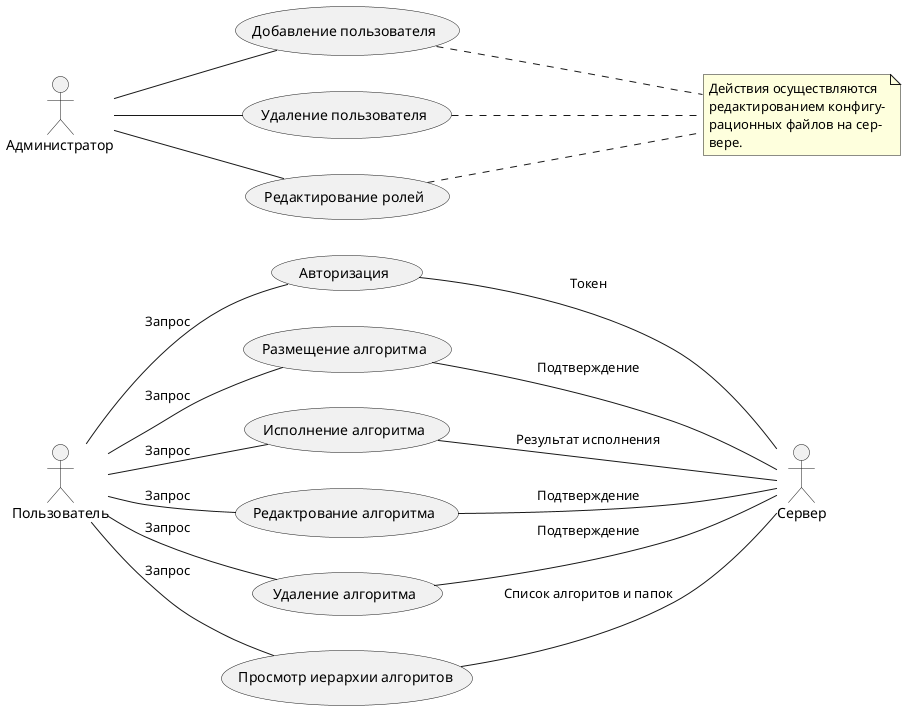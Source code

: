 @startuml

left to right direction

actor :Пользователь: as client
actor :Администратор: as admin
actor :Сервер: as server

(Авторизация) as (auth)
(Размещение алгоритма) as (add)
(Исполнение алгоритма) as (exec)
(Редактрование алгоритма) as (edit)
(Удаление алгоритма) as (delete)
(Просмотр иерархии алгоритов) as (list)

(Добавление пользователя) as (user_add)
(Удаление пользователя) as (user_delete)
(Редактирование ролей) as (role_edit)

note as note_admin
  Действия осуществляются
  редактированием конфигу-
  рационных файлов на сер-
  вере.
end note

(user_add) .. note_admin
(user_delete) .. note_admin
(role_edit) .. note_admin

client -- (auth) : Запрос
client -- (add) : Запрос
client -- (exec) : Запрос
client -- (edit) : Запрос
client -- (delete) : Запрос
client -- (list) : Запрос

(auth) -- server : Токен
(add) -- server : Подтверждение
(exec) -- server : Результат исполнения
(edit) -- server : Подтверждение
(delete) -- server : Подтверждение
(list) -- server : Список алгоритов и папок
admin -- (user_add)
admin -- (user_delete)
admin -- (role_edit)

@enduml